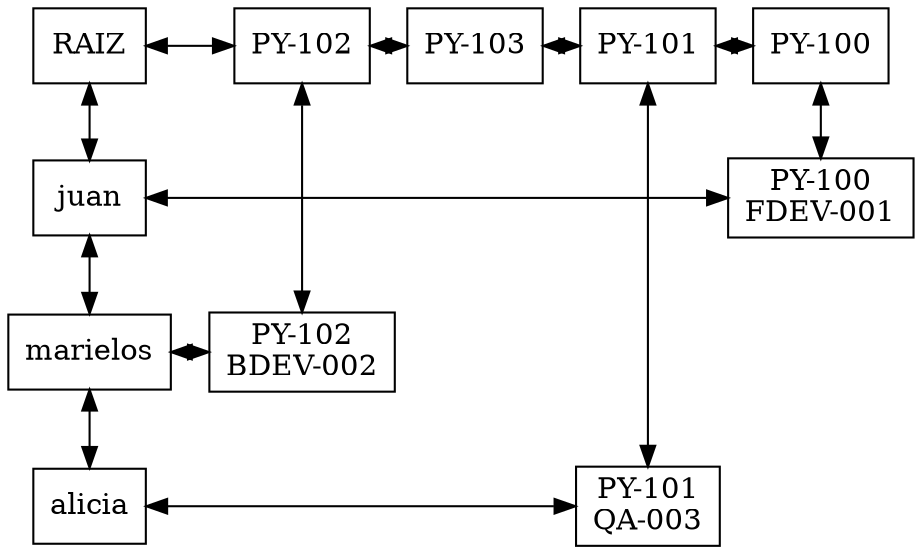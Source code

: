 digraph MatrizCapa{ 
 node[shape=box] 
 rankdir=UD;
{rank=same; 
nodo0x7d1c50[label="RAIZ\n" ,group=0]; 
nodo0x7d67f0[label="PY-102" ,group=1]; 
nodo0x7d6860[label="PY-103" ,group=2]; 
nodo0x7d68d0[label="PY-101" ,group=3]; 
nodo0x7d6940[label="PY-100" ,group=4]; 
} 
{rank=same; 
nodo0x7d69b0[label="juan" ,group=0]; 
nodo0x7d6a20[label="PY-100\nFDEV-001" ,group=4]; 
} 
{rank=same; 
nodo0x7d6a90[label="marielos" ,group=0]; 
nodo0x7d6b00[label="PY-102\nBDEV-002" ,group=1]; 
} 
{rank=same; 
nodo0x7d6b70[label="alicia" ,group=0]; 
nodo0x7d73d0[label="PY-101\nQA-003" ,group=3]; 
} 
nodo0x7d1c50 -> nodo0x7d67f0 [dir=both];
nodo0x7d67f0 -> nodo0x7d6860 [dir=both];
nodo0x7d6860 -> nodo0x7d68d0 [dir=both];
nodo0x7d68d0 -> nodo0x7d6940 [dir=both];
nodo0x7d69b0 -> nodo0x7d6a20 [dir=both];
nodo0x7d6a90 -> nodo0x7d6b00 [dir=both];
nodo0x7d6b70 -> nodo0x7d73d0 [dir=both];
nodo0x7d1c50 -> nodo0x7d69b0 [dir=both];
nodo0x7d69b0 -> nodo0x7d6a90 [dir=both];
nodo0x7d6a90 -> nodo0x7d6b70 [dir=both];
nodo0x7d67f0 -> nodo0x7d6b00 [dir=both];
nodo0x7d68d0 -> nodo0x7d73d0 [dir=both];
nodo0x7d6940 -> nodo0x7d6a20 [dir=both];
} 
